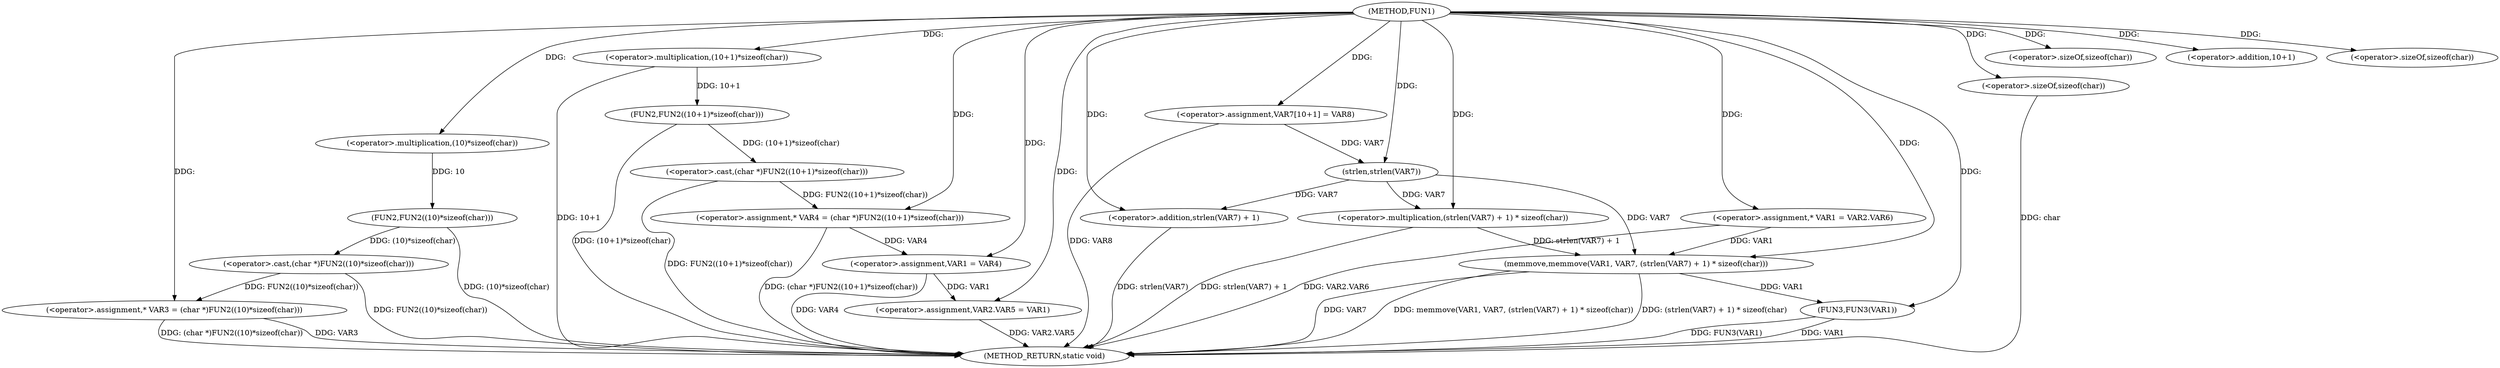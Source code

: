 digraph FUN1 {  
"1000100" [label = "(METHOD,FUN1)" ]
"1000158" [label = "(METHOD_RETURN,static void)" ]
"1000105" [label = "(<operator>.assignment,* VAR3 = (char *)FUN2((10)*sizeof(char)))" ]
"1000107" [label = "(<operator>.cast,(char *)FUN2((10)*sizeof(char)))" ]
"1000109" [label = "(FUN2,FUN2((10)*sizeof(char)))" ]
"1000110" [label = "(<operator>.multiplication,(10)*sizeof(char))" ]
"1000112" [label = "(<operator>.sizeOf,sizeof(char))" ]
"1000115" [label = "(<operator>.assignment,* VAR4 = (char *)FUN2((10+1)*sizeof(char)))" ]
"1000117" [label = "(<operator>.cast,(char *)FUN2((10+1)*sizeof(char)))" ]
"1000119" [label = "(FUN2,FUN2((10+1)*sizeof(char)))" ]
"1000120" [label = "(<operator>.multiplication,(10+1)*sizeof(char))" ]
"1000121" [label = "(<operator>.addition,10+1)" ]
"1000124" [label = "(<operator>.sizeOf,sizeof(char))" ]
"1000126" [label = "(<operator>.assignment,VAR1 = VAR4)" ]
"1000129" [label = "(<operator>.assignment,VAR2.VAR5 = VAR1)" ]
"1000136" [label = "(<operator>.assignment,* VAR1 = VAR2.VAR6)" ]
"1000143" [label = "(<operator>.assignment,VAR7[10+1] = VAR8)" ]
"1000146" [label = "(memmove,memmove(VAR1, VAR7, (strlen(VAR7) + 1) * sizeof(char)))" ]
"1000149" [label = "(<operator>.multiplication,(strlen(VAR7) + 1) * sizeof(char))" ]
"1000150" [label = "(<operator>.addition,strlen(VAR7) + 1)" ]
"1000151" [label = "(strlen,strlen(VAR7))" ]
"1000154" [label = "(<operator>.sizeOf,sizeof(char))" ]
"1000156" [label = "(FUN3,FUN3(VAR1))" ]
  "1000115" -> "1000158"  [ label = "DDG: (char *)FUN2((10+1)*sizeof(char))"] 
  "1000156" -> "1000158"  [ label = "DDG: VAR1"] 
  "1000149" -> "1000158"  [ label = "DDG: strlen(VAR7) + 1"] 
  "1000117" -> "1000158"  [ label = "DDG: FUN2((10+1)*sizeof(char))"] 
  "1000146" -> "1000158"  [ label = "DDG: memmove(VAR1, VAR7, (strlen(VAR7) + 1) * sizeof(char))"] 
  "1000129" -> "1000158"  [ label = "DDG: VAR2.VAR5"] 
  "1000105" -> "1000158"  [ label = "DDG: (char *)FUN2((10)*sizeof(char))"] 
  "1000150" -> "1000158"  [ label = "DDG: strlen(VAR7)"] 
  "1000154" -> "1000158"  [ label = "DDG: char"] 
  "1000120" -> "1000158"  [ label = "DDG: 10+1"] 
  "1000146" -> "1000158"  [ label = "DDG: (strlen(VAR7) + 1) * sizeof(char)"] 
  "1000146" -> "1000158"  [ label = "DDG: VAR7"] 
  "1000109" -> "1000158"  [ label = "DDG: (10)*sizeof(char)"] 
  "1000119" -> "1000158"  [ label = "DDG: (10+1)*sizeof(char)"] 
  "1000143" -> "1000158"  [ label = "DDG: VAR8"] 
  "1000136" -> "1000158"  [ label = "DDG: VAR2.VAR6"] 
  "1000126" -> "1000158"  [ label = "DDG: VAR4"] 
  "1000156" -> "1000158"  [ label = "DDG: FUN3(VAR1)"] 
  "1000105" -> "1000158"  [ label = "DDG: VAR3"] 
  "1000107" -> "1000158"  [ label = "DDG: FUN2((10)*sizeof(char))"] 
  "1000107" -> "1000105"  [ label = "DDG: FUN2((10)*sizeof(char))"] 
  "1000100" -> "1000105"  [ label = "DDG: "] 
  "1000109" -> "1000107"  [ label = "DDG: (10)*sizeof(char)"] 
  "1000110" -> "1000109"  [ label = "DDG: 10"] 
  "1000100" -> "1000110"  [ label = "DDG: "] 
  "1000100" -> "1000112"  [ label = "DDG: "] 
  "1000117" -> "1000115"  [ label = "DDG: FUN2((10+1)*sizeof(char))"] 
  "1000100" -> "1000115"  [ label = "DDG: "] 
  "1000119" -> "1000117"  [ label = "DDG: (10+1)*sizeof(char)"] 
  "1000120" -> "1000119"  [ label = "DDG: 10+1"] 
  "1000100" -> "1000120"  [ label = "DDG: "] 
  "1000100" -> "1000121"  [ label = "DDG: "] 
  "1000100" -> "1000124"  [ label = "DDG: "] 
  "1000115" -> "1000126"  [ label = "DDG: VAR4"] 
  "1000100" -> "1000126"  [ label = "DDG: "] 
  "1000126" -> "1000129"  [ label = "DDG: VAR1"] 
  "1000100" -> "1000129"  [ label = "DDG: "] 
  "1000100" -> "1000136"  [ label = "DDG: "] 
  "1000100" -> "1000143"  [ label = "DDG: "] 
  "1000136" -> "1000146"  [ label = "DDG: VAR1"] 
  "1000100" -> "1000146"  [ label = "DDG: "] 
  "1000151" -> "1000146"  [ label = "DDG: VAR7"] 
  "1000149" -> "1000146"  [ label = "DDG: strlen(VAR7) + 1"] 
  "1000151" -> "1000149"  [ label = "DDG: VAR7"] 
  "1000100" -> "1000149"  [ label = "DDG: "] 
  "1000151" -> "1000150"  [ label = "DDG: VAR7"] 
  "1000143" -> "1000151"  [ label = "DDG: VAR7"] 
  "1000100" -> "1000151"  [ label = "DDG: "] 
  "1000100" -> "1000150"  [ label = "DDG: "] 
  "1000100" -> "1000154"  [ label = "DDG: "] 
  "1000146" -> "1000156"  [ label = "DDG: VAR1"] 
  "1000100" -> "1000156"  [ label = "DDG: "] 
}

